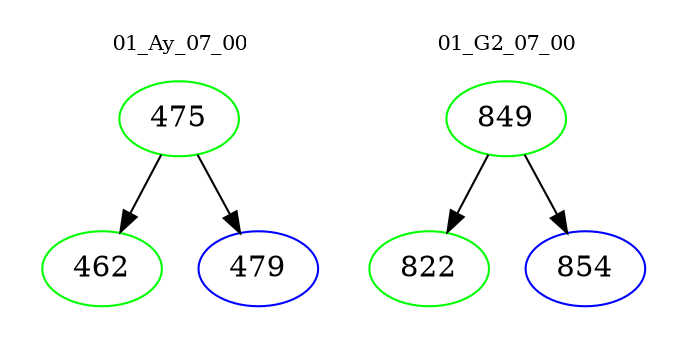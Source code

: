 digraph{
subgraph cluster_0 {
color = white
label = "01_Ay_07_00";
fontsize=10;
T0_475 [label="475", color="green"]
T0_475 -> T0_462 [color="black"]
T0_462 [label="462", color="green"]
T0_475 -> T0_479 [color="black"]
T0_479 [label="479", color="blue"]
}
subgraph cluster_1 {
color = white
label = "01_G2_07_00";
fontsize=10;
T1_849 [label="849", color="green"]
T1_849 -> T1_822 [color="black"]
T1_822 [label="822", color="green"]
T1_849 -> T1_854 [color="black"]
T1_854 [label="854", color="blue"]
}
}
